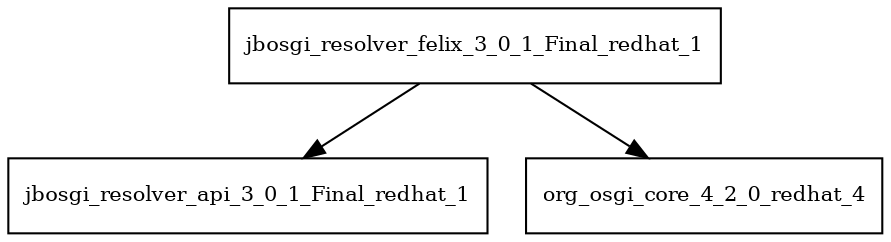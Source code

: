 digraph jbosgi_resolver_felix_3_0_1_Final_redhat_1_dependencies {
  node [shape = box, fontsize=10.0];
  jbosgi_resolver_felix_3_0_1_Final_redhat_1 -> jbosgi_resolver_api_3_0_1_Final_redhat_1;
  jbosgi_resolver_felix_3_0_1_Final_redhat_1 -> org_osgi_core_4_2_0_redhat_4;
}

